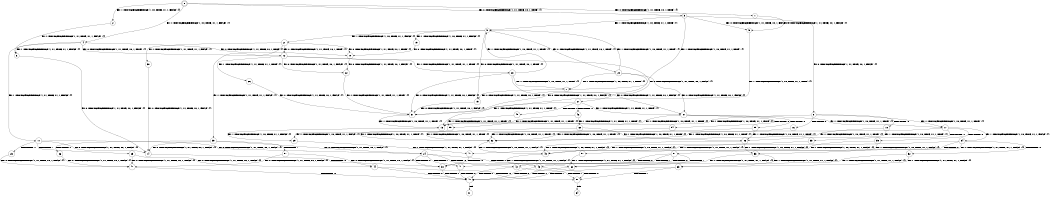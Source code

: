 digraph BCG {
size = "7, 10.5";
center = TRUE;
node [shape = circle];
0 [peripheries = 2];
0 -> 1 [label = "EX !0 !ATOMIC_EXCH_BRANCH (1, +1, TRUE, +0, 1, TRUE) !{}"];
0 -> 2 [label = "EX !1 !ATOMIC_EXCH_BRANCH (1, +0, TRUE, +1, 1, FALSE) !{}"];
0 -> 3 [label = "EX !0 !ATOMIC_EXCH_BRANCH (1, +1, TRUE, +0, 1, TRUE) !{}"];
0 -> 4 [label = "EX !1 !ATOMIC_EXCH_BRANCH (1, +0, TRUE, +1, 1, FALSE) !{}"];
1 -> 5 [label = "EX !0 !ATOMIC_EXCH_BRANCH (1, +1, TRUE, +0, 1, FALSE) !{}"];
2 -> 6 [label = "EX !1 !ATOMIC_EXCH_BRANCH (1, +1, TRUE, +1, 1, FALSE) !{}"];
3 -> 5 [label = "EX !0 !ATOMIC_EXCH_BRANCH (1, +1, TRUE, +0, 1, FALSE) !{}"];
3 -> 7 [label = "EX !1 !ATOMIC_EXCH_BRANCH (1, +0, TRUE, +1, 1, TRUE) !{}"];
3 -> 8 [label = "EX !0 !ATOMIC_EXCH_BRANCH (1, +1, TRUE, +0, 1, FALSE) !{}"];
3 -> 9 [label = "EX !1 !ATOMIC_EXCH_BRANCH (1, +0, TRUE, +1, 1, TRUE) !{}"];
4 -> 6 [label = "EX !1 !ATOMIC_EXCH_BRANCH (1, +1, TRUE, +1, 1, FALSE) !{}"];
4 -> 10 [label = "EX !0 !ATOMIC_EXCH_BRANCH (1, +1, TRUE, +0, 1, TRUE) !{}"];
4 -> 11 [label = "EX !1 !ATOMIC_EXCH_BRANCH (1, +1, TRUE, +1, 1, FALSE) !{}"];
4 -> 12 [label = "EX !0 !ATOMIC_EXCH_BRANCH (1, +1, TRUE, +0, 1, TRUE) !{}"];
5 -> 13 [label = "EX !1 !ATOMIC_EXCH_BRANCH (1, +0, TRUE, +1, 1, TRUE) !{}"];
6 -> 14 [label = "EX !0 !ATOMIC_EXCH_BRANCH (1, +1, TRUE, +0, 1, FALSE) !{}"];
7 -> 15 [label = "EX !0 !ATOMIC_EXCH_BRANCH (1, +1, TRUE, +0, 1, TRUE) !{}"];
8 -> 13 [label = "EX !1 !ATOMIC_EXCH_BRANCH (1, +0, TRUE, +1, 1, TRUE) !{}"];
8 -> 16 [label = "TERMINATE !0"];
8 -> 17 [label = "EX !1 !ATOMIC_EXCH_BRANCH (1, +0, TRUE, +1, 1, TRUE) !{}"];
8 -> 18 [label = "TERMINATE !0"];
9 -> 15 [label = "EX !0 !ATOMIC_EXCH_BRANCH (1, +1, TRUE, +0, 1, TRUE) !{}"];
9 -> 19 [label = "EX !1 !ATOMIC_EXCH_BRANCH (1, +0, TRUE, +1, 1, FALSE) !{}"];
9 -> 20 [label = "EX !0 !ATOMIC_EXCH_BRANCH (1, +1, TRUE, +0, 1, TRUE) !{}"];
9 -> 21 [label = "EX !1 !ATOMIC_EXCH_BRANCH (1, +0, TRUE, +1, 1, FALSE) !{}"];
10 -> 22 [label = "EX !0 !ATOMIC_EXCH_BRANCH (1, +1, TRUE, +0, 1, FALSE) !{}"];
11 -> 14 [label = "EX !0 !ATOMIC_EXCH_BRANCH (1, +1, TRUE, +0, 1, FALSE) !{}"];
11 -> 23 [label = "TERMINATE !1"];
11 -> 24 [label = "EX !0 !ATOMIC_EXCH_BRANCH (1, +1, TRUE, +0, 1, FALSE) !{}"];
11 -> 25 [label = "TERMINATE !1"];
12 -> 22 [label = "EX !0 !ATOMIC_EXCH_BRANCH (1, +1, TRUE, +0, 1, FALSE) !{}"];
12 -> 26 [label = "EX !1 !ATOMIC_EXCH_BRANCH (1, +1, TRUE, +1, 1, TRUE) !{}"];
12 -> 27 [label = "EX !0 !ATOMIC_EXCH_BRANCH (1, +1, TRUE, +0, 1, FALSE) !{}"];
12 -> 28 [label = "EX !1 !ATOMIC_EXCH_BRANCH (1, +1, TRUE, +1, 1, TRUE) !{}"];
13 -> 29 [label = "EX !1 !ATOMIC_EXCH_BRANCH (1, +0, TRUE, +1, 1, FALSE) !{}"];
14 -> 30 [label = "TERMINATE !0"];
15 -> 31 [label = "EX !0 !ATOMIC_EXCH_BRANCH (1, +1, TRUE, +0, 1, FALSE) !{}"];
16 -> 32 [label = "EX !1 !ATOMIC_EXCH_BRANCH (1, +0, TRUE, +1, 1, TRUE) !{}"];
17 -> 29 [label = "EX !1 !ATOMIC_EXCH_BRANCH (1, +0, TRUE, +1, 1, FALSE) !{}"];
17 -> 33 [label = "TERMINATE !0"];
17 -> 34 [label = "EX !1 !ATOMIC_EXCH_BRANCH (1, +0, TRUE, +1, 1, FALSE) !{}"];
17 -> 35 [label = "TERMINATE !0"];
18 -> 32 [label = "EX !1 !ATOMIC_EXCH_BRANCH (1, +0, TRUE, +1, 1, TRUE) !{}"];
18 -> 36 [label = "EX !1 !ATOMIC_EXCH_BRANCH (1, +0, TRUE, +1, 1, TRUE) !{}"];
19 -> 10 [label = "EX !0 !ATOMIC_EXCH_BRANCH (1, +1, TRUE, +0, 1, TRUE) !{}"];
20 -> 31 [label = "EX !0 !ATOMIC_EXCH_BRANCH (1, +1, TRUE, +0, 1, FALSE) !{}"];
20 -> 7 [label = "EX !1 !ATOMIC_EXCH_BRANCH (1, +0, TRUE, +1, 1, TRUE) !{}"];
20 -> 37 [label = "EX !0 !ATOMIC_EXCH_BRANCH (1, +1, TRUE, +0, 1, FALSE) !{}"];
20 -> 9 [label = "EX !1 !ATOMIC_EXCH_BRANCH (1, +0, TRUE, +1, 1, TRUE) !{}"];
21 -> 10 [label = "EX !0 !ATOMIC_EXCH_BRANCH (1, +1, TRUE, +0, 1, TRUE) !{}"];
21 -> 38 [label = "EX !1 !ATOMIC_EXCH_BRANCH (1, +1, TRUE, +1, 1, FALSE) !{}"];
21 -> 12 [label = "EX !0 !ATOMIC_EXCH_BRANCH (1, +1, TRUE, +0, 1, TRUE) !{}"];
21 -> 39 [label = "EX !1 !ATOMIC_EXCH_BRANCH (1, +1, TRUE, +1, 1, FALSE) !{}"];
22 -> 31 [label = "EX !1 !ATOMIC_EXCH_BRANCH (1, +1, TRUE, +1, 1, TRUE) !{}"];
23 -> 40 [label = "EX !0 !ATOMIC_EXCH_BRANCH (1, +1, TRUE, +0, 1, FALSE) !{}"];
24 -> 30 [label = "TERMINATE !0"];
24 -> 41 [label = "TERMINATE !1"];
24 -> 42 [label = "TERMINATE !0"];
24 -> 43 [label = "TERMINATE !1"];
25 -> 40 [label = "EX !0 !ATOMIC_EXCH_BRANCH (1, +1, TRUE, +0, 1, FALSE) !{}"];
25 -> 44 [label = "EX !0 !ATOMIC_EXCH_BRANCH (1, +1, TRUE, +0, 1, FALSE) !{}"];
26 -> 31 [label = "EX !0 !ATOMIC_EXCH_BRANCH (1, +1, TRUE, +0, 1, FALSE) !{}"];
27 -> 31 [label = "EX !1 !ATOMIC_EXCH_BRANCH (1, +1, TRUE, +1, 1, TRUE) !{}"];
27 -> 45 [label = "TERMINATE !0"];
27 -> 37 [label = "EX !1 !ATOMIC_EXCH_BRANCH (1, +1, TRUE, +1, 1, TRUE) !{}"];
27 -> 46 [label = "TERMINATE !0"];
28 -> 31 [label = "EX !0 !ATOMIC_EXCH_BRANCH (1, +1, TRUE, +0, 1, FALSE) !{}"];
28 -> 7 [label = "EX !1 !ATOMIC_EXCH_BRANCH (1, +0, TRUE, +1, 1, TRUE) !{}"];
28 -> 37 [label = "EX !0 !ATOMIC_EXCH_BRANCH (1, +1, TRUE, +0, 1, FALSE) !{}"];
28 -> 9 [label = "EX !1 !ATOMIC_EXCH_BRANCH (1, +0, TRUE, +1, 1, TRUE) !{}"];
29 -> 47 [label = "EX !1 !ATOMIC_EXCH_BRANCH (1, +1, TRUE, +1, 1, FALSE) !{}"];
30 -> 48 [label = "TERMINATE !1"];
31 -> 13 [label = "EX !1 !ATOMIC_EXCH_BRANCH (1, +0, TRUE, +1, 1, TRUE) !{}"];
32 -> 49 [label = "EX !1 !ATOMIC_EXCH_BRANCH (1, +0, TRUE, +1, 1, FALSE) !{}"];
33 -> 49 [label = "EX !1 !ATOMIC_EXCH_BRANCH (1, +0, TRUE, +1, 1, FALSE) !{}"];
34 -> 47 [label = "EX !1 !ATOMIC_EXCH_BRANCH (1, +1, TRUE, +1, 1, FALSE) !{}"];
34 -> 50 [label = "TERMINATE !0"];
34 -> 51 [label = "EX !1 !ATOMIC_EXCH_BRANCH (1, +1, TRUE, +1, 1, FALSE) !{}"];
34 -> 52 [label = "TERMINATE !0"];
35 -> 49 [label = "EX !1 !ATOMIC_EXCH_BRANCH (1, +0, TRUE, +1, 1, FALSE) !{}"];
35 -> 53 [label = "EX !1 !ATOMIC_EXCH_BRANCH (1, +0, TRUE, +1, 1, FALSE) !{}"];
36 -> 49 [label = "EX !1 !ATOMIC_EXCH_BRANCH (1, +0, TRUE, +1, 1, FALSE) !{}"];
36 -> 53 [label = "EX !1 !ATOMIC_EXCH_BRANCH (1, +0, TRUE, +1, 1, FALSE) !{}"];
37 -> 13 [label = "EX !1 !ATOMIC_EXCH_BRANCH (1, +0, TRUE, +1, 1, TRUE) !{}"];
37 -> 54 [label = "TERMINATE !0"];
37 -> 17 [label = "EX !1 !ATOMIC_EXCH_BRANCH (1, +0, TRUE, +1, 1, TRUE) !{}"];
37 -> 55 [label = "TERMINATE !0"];
38 -> 14 [label = "EX !0 !ATOMIC_EXCH_BRANCH (1, +1, TRUE, +0, 1, FALSE) !{}"];
39 -> 14 [label = "EX !0 !ATOMIC_EXCH_BRANCH (1, +1, TRUE, +0, 1, FALSE) !{}"];
39 -> 56 [label = "TERMINATE !1"];
39 -> 24 [label = "EX !0 !ATOMIC_EXCH_BRANCH (1, +1, TRUE, +0, 1, FALSE) !{}"];
39 -> 57 [label = "TERMINATE !1"];
40 -> 48 [label = "TERMINATE !0"];
41 -> 48 [label = "TERMINATE !0"];
42 -> 48 [label = "TERMINATE !1"];
42 -> 58 [label = "TERMINATE !1"];
43 -> 48 [label = "TERMINATE !0"];
43 -> 58 [label = "TERMINATE !0"];
44 -> 48 [label = "TERMINATE !0"];
44 -> 58 [label = "TERMINATE !0"];
45 -> 59 [label = "EX !1 !ATOMIC_EXCH_BRANCH (1, +1, TRUE, +1, 1, TRUE) !{}"];
46 -> 59 [label = "EX !1 !ATOMIC_EXCH_BRANCH (1, +1, TRUE, +1, 1, TRUE) !{}"];
46 -> 60 [label = "EX !1 !ATOMIC_EXCH_BRANCH (1, +1, TRUE, +1, 1, TRUE) !{}"];
47 -> 30 [label = "TERMINATE !0"];
48 -> 61 [label = "exit"];
49 -> 62 [label = "EX !1 !ATOMIC_EXCH_BRANCH (1, +1, TRUE, +1, 1, FALSE) !{}"];
50 -> 62 [label = "EX !1 !ATOMIC_EXCH_BRANCH (1, +1, TRUE, +1, 1, FALSE) !{}"];
51 -> 30 [label = "TERMINATE !0"];
51 -> 41 [label = "TERMINATE !1"];
51 -> 42 [label = "TERMINATE !0"];
51 -> 43 [label = "TERMINATE !1"];
52 -> 62 [label = "EX !1 !ATOMIC_EXCH_BRANCH (1, +1, TRUE, +1, 1, FALSE) !{}"];
52 -> 63 [label = "EX !1 !ATOMIC_EXCH_BRANCH (1, +1, TRUE, +1, 1, FALSE) !{}"];
53 -> 62 [label = "EX !1 !ATOMIC_EXCH_BRANCH (1, +1, TRUE, +1, 1, FALSE) !{}"];
53 -> 63 [label = "EX !1 !ATOMIC_EXCH_BRANCH (1, +1, TRUE, +1, 1, FALSE) !{}"];
54 -> 32 [label = "EX !1 !ATOMIC_EXCH_BRANCH (1, +0, TRUE, +1, 1, TRUE) !{}"];
55 -> 32 [label = "EX !1 !ATOMIC_EXCH_BRANCH (1, +0, TRUE, +1, 1, TRUE) !{}"];
55 -> 36 [label = "EX !1 !ATOMIC_EXCH_BRANCH (1, +0, TRUE, +1, 1, TRUE) !{}"];
56 -> 40 [label = "EX !0 !ATOMIC_EXCH_BRANCH (1, +1, TRUE, +0, 1, FALSE) !{}"];
57 -> 40 [label = "EX !0 !ATOMIC_EXCH_BRANCH (1, +1, TRUE, +0, 1, FALSE) !{}"];
57 -> 44 [label = "EX !0 !ATOMIC_EXCH_BRANCH (1, +1, TRUE, +0, 1, FALSE) !{}"];
58 -> 64 [label = "exit"];
59 -> 32 [label = "EX !1 !ATOMIC_EXCH_BRANCH (1, +0, TRUE, +1, 1, TRUE) !{}"];
60 -> 32 [label = "EX !1 !ATOMIC_EXCH_BRANCH (1, +0, TRUE, +1, 1, TRUE) !{}"];
60 -> 36 [label = "EX !1 !ATOMIC_EXCH_BRANCH (1, +0, TRUE, +1, 1, TRUE) !{}"];
62 -> 48 [label = "TERMINATE !1"];
63 -> 48 [label = "TERMINATE !1"];
63 -> 58 [label = "TERMINATE !1"];
}
